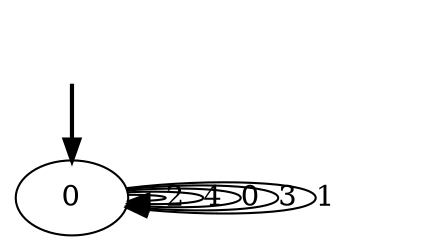 digraph {
	fake [style=invisible]
	0 [root=true]
	fake -> 0 [style=bold]
	0 -> 0 [label=2]
	0 -> 0 [label=4]
	0 -> 0 [label=0]
	0 -> 0 [label=3]
	0 -> 0 [label=1]
}
